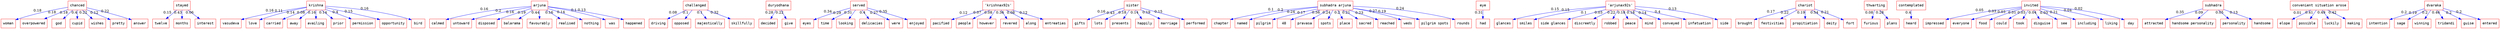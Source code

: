 strict digraph  {
	chanced	 [color=red,
		fontname=courier,
		shape=box];
	woman	 [color=red,
		fontname=courier,
		shape=box];
	chanced -> woman	 [color=blue,
		xlabel=0.18];
	overpowered	 [color=red,
		fontname=courier,
		shape=box];
	chanced -> overpowered	 [color=blue,
		xlabel=0.18];
	god	 [color=red,
		fontname=courier,
		shape=box];
	chanced -> god	 [color=blue,
		xlabel=0.18];
	cupid	 [color=red,
		fontname=courier,
		shape=box];
	chanced -> cupid	 [color=blue,
		xlabel=0.4];
	wishes	 [color=red,
		fontname=courier,
		shape=box];
	chanced -> wishes	 [color=blue,
		xlabel=0.22];
	pretty	 [color=red,
		fontname=courier,
		shape=box];
	chanced -> pretty	 [color=blue,
		xlabel=0.12];
	answer	 [color=red,
		fontname=courier,
		shape=box];
	chanced -> answer	 [color=blue,
		xlabel=0.22];
	stayed	 [color=red,
		fontname=courier,
		shape=box];
	twelve	 [color=red,
		fontname=courier,
		shape=box];
	stayed -> twelve	 [color=blue,
		xlabel=0.15];
	months	 [color=red,
		fontname=courier,
		shape=box];
	stayed -> months	 [color=blue,
		xlabel=0.43];
	interest	 [color=red,
		fontname=courier,
		shape=box];
	stayed -> interest	 [color=blue,
		xlabel=0.06];
	krishna	 [color=red,
		fontname=courier,
		shape=box];
	vasudeva	 [color=red,
		fontname=courier,
		shape=box];
	krishna -> vasudeva	 [color=blue,
		xlabel=0.16];
	love	 [color=red,
		fontname=courier,
		shape=box];
	krishna -> love	 [color=blue,
		xlabel=0.11];
	carried	 [color=red,
		fontname=courier,
		shape=box];
	krishna -> carried	 [color=blue,
		xlabel=0.14];
	away	 [color=red,
		fontname=courier,
		shape=box];
	krishna -> away	 [color=blue,
		xlabel=0.08];
	availing	 [color=red,
		fontname=courier,
		shape=box];
	krishna -> availing	 [color=blue,
		xlabel=0.16];
	prior	 [color=red,
		fontname=courier,
		shape=box];
	krishna -> prior	 [color=blue,
		xlabel=0.14];
	permission	 [color=red,
		fontname=courier,
		shape=box];
	krishna -> permission	 [color=blue,
		xlabel=0.4];
	opportunity	 [color=red,
		fontname=courier,
		shape=box];
	krishna -> opportunity	 [color=blue,
		xlabel=0.15];
	bird	 [color=red,
		fontname=courier,
		shape=box];
	krishna -> bird	 [color=blue,
		xlabel=0.16];
	arjuna	 [color=red,
		fontname=courier,
		shape=box];
	calmed	 [color=red,
		fontname=courier,
		shape=box];
	arjuna -> calmed	 [color=blue,
		xlabel=0.16];
	untoward	 [color=red,
		fontname=courier,
		shape=box];
	arjuna -> untoward	 [color=blue,
		xlabel=0.2];
	disposed	 [color=red,
		fontname=courier,
		shape=box];
	arjuna -> disposed	 [color=blue,
		xlabel=0.16];
	balarama	 [color=red,
		fontname=courier,
		shape=box];
	arjuna -> balarama	 [color=blue,
		xlabel=0.19];
	favourably	 [color=red,
		fontname=courier,
		shape=box];
	arjuna -> favourably	 [color=blue,
		xlabel=0.44];
	realised	 [color=red,
		fontname=courier,
		shape=box];
	arjuna -> realised	 [color=blue,
		xlabel=0.16];
	nothing	 [color=red,
		fontname=courier,
		shape=box];
	arjuna -> nothing	 [color=blue,
		xlabel=0.14];
	was	 [color=red,
		fontname=courier,
		shape=box];
	arjuna -> was	 [color=blue,
		xlabel=0.1];
	happened	 [color=red,
		fontname=courier,
		shape=box];
	arjuna -> happened	 [color=blue,
		xlabel=0.13];
	challenged	 [color=red,
		fontname=courier,
		shape=box];
	driving	 [color=red,
		fontname=courier,
		shape=box];
	challenged -> driving	 [color=blue,
		xlabel=0.08];
	opposed	 [color=red,
		fontname=courier,
		shape=box];
	challenged -> opposed	 [color=blue,
		xlabel=0.1];
	majestically	 [color=red,
		fontname=courier,
		shape=box];
	challenged -> majestically	 [color=blue,
		xlabel=0.1];
	skillfully	 [color=red,
		fontname=courier,
		shape=box];
	challenged -> skillfully	 [color=blue,
		xlabel=0.32];
	duryodhana	 [color=red,
		fontname=courier,
		shape=box];
	decided	 [color=red,
		fontname=courier,
		shape=box];
	duryodhana -> decided	 [color=blue,
		xlabel=0.28];
	give	 [color=red,
		fontname=courier,
		shape=box];
	duryodhana -> give	 [color=blue,
		xlabel=0.22];
	served	 [color=red,
		fontname=courier,
		shape=box];
	eyes	 [color=red,
		fontname=courier,
		shape=box];
	served -> eyes	 [color=blue,
		xlabel=0.34];
	time	 [color=red,
		fontname=courier,
		shape=box];
	served -> time	 [color=blue,
		xlabel=0.29];
	looking	 [color=red,
		fontname=courier,
		shape=box];
	served -> looking	 [color=blue,
		xlabel=0.31];
	delicacies	 [color=red,
		fontname=courier,
		shape=box];
	served -> delicacies	 [color=blue,
		xlabel=0.4];
	were	 [color=red,
		fontname=courier,
		shape=box];
	served -> were	 [color=blue,
		xlabel=0.27];
	enjoyed	 [color=red,
		fontname=courier,
		shape=box];
	served -> enjoyed	 [color=blue,
		xlabel=0.35];
	"'krishna\x92s'"	 [color=red,
		fontname=courier,
		shape=box];
	pacified	 [color=red,
		fontname=courier,
		shape=box];
	"'krishna\x92s'" -> pacified	 [color=blue,
		xlabel=0.12];
	people	 [color=red,
		fontname=courier,
		shape=box];
	"'krishna\x92s'" -> people	 [color=blue,
		xlabel=0.07];
	however	 [color=red,
		fontname=courier,
		shape=box];
	"'krishna\x92s'" -> however	 [color=blue,
		xlabel=0.08];
	revered	 [color=red,
		fontname=courier,
		shape=box];
	"'krishna\x92s'" -> revered	 [color=blue,
		xlabel=0.36];
	along	 [color=red,
		fontname=courier,
		shape=box];
	"'krishna\x92s'" -> along	 [color=blue,
		xlabel=0.08];
	entreaties	 [color=red,
		fontname=courier,
		shape=box];
	"'krishna\x92s'" -> entreaties	 [color=blue,
		xlabel=0.12];
	sister	 [color=red,
		fontname=courier,
		shape=box];
	gifts	 [color=red,
		fontname=courier,
		shape=box];
	sister -> gifts	 [color=blue,
		xlabel=0.16];
	lots	 [color=red,
		fontname=courier,
		shape=box];
	sister -> lots	 [color=blue,
		xlabel=0.43];
	presents	 [color=red,
		fontname=courier,
		shape=box];
	sister -> presents	 [color=blue,
		xlabel=0.18];
	happily	 [color=red,
		fontname=courier,
		shape=box];
	sister -> happily	 [color=blue,
		xlabel=0.14];
	marriage	 [color=red,
		fontname=courier,
		shape=box];
	sister -> marriage	 [color=blue,
		xlabel=0.19];
	performed	 [color=red,
		fontname=courier,
		shape=box];
	sister -> performed	 [color=blue,
		xlabel=0.15];
	"subhadra arjuna"	 [color=red,
		fontname=courier,
		shape=box];
	chapter	 [color=red,
		fontname=courier,
		shape=box];
	"subhadra arjuna" -> chapter	 [color=blue,
		xlabel=0.1];
	named	 [color=red,
		fontname=courier,
		shape=box];
	"subhadra arjuna" -> named	 [color=blue,
		xlabel=0.2];
	pilgrim	 [color=red,
		fontname=courier,
		shape=box];
	"subhadra arjuna" -> pilgrim	 [color=blue,
		xlabel=0.24];
	48	 [color=red,
		fontname=courier,
		shape=box];
	"subhadra arjuna" -> 48	 [color=blue,
		xlabel=0.17];
	pravasa	 [color=red,
		fontname=courier,
		shape=box];
	"subhadra arjuna" -> pravasa	 [color=blue,
		xlabel=0.56];
	spots	 [color=red,
		fontname=courier,
		shape=box];
	"subhadra arjuna" -> spots	 [color=blue,
		xlabel=0.24];
	place	 [color=red,
		fontname=courier,
		shape=box];
	"subhadra arjuna" -> place	 [color=blue,
		xlabel=0.2];
	sacred	 [color=red,
		fontname=courier,
		shape=box];
	"subhadra arjuna" -> sacred	 [color=blue,
		xlabel=0.21];
	reached	 [color=red,
		fontname=courier,
		shape=box];
	"subhadra arjuna" -> reached	 [color=blue,
		xlabel=0.23];
	weds	 [color=red,
		fontname=courier,
		shape=box];
	"subhadra arjuna" -> weds	 [color=blue,
		xlabel=0.27];
	"pilgrim spots"	 [color=red,
		fontname=courier,
		shape=box];
	"subhadra arjuna" -> "pilgrim spots"	 [color=blue,
		xlabel=0.19];
	rounds	 [color=red,
		fontname=courier,
		shape=box];
	"subhadra arjuna" -> rounds	 [color=blue,
		xlabel=0.24];
	eye	 [color=red,
		fontname=courier,
		shape=box];
	had	 [color=red,
		fontname=courier,
		shape=box];
	eye -> had	 [color=blue,
		xlabel=0.31];
	"'arjuna\x92s'"	 [color=red,
		fontname=courier,
		shape=box];
	glances	 [color=red,
		fontname=courier,
		shape=box];
	"'arjuna\x92s'" -> glances	 [color=blue,
		xlabel=0.15];
	smiles	 [color=red,
		fontname=courier,
		shape=box];
	"'arjuna\x92s'" -> smiles	 [color=blue,
		xlabel=0.15];
	"side glances"	 [color=red,
		fontname=courier,
		shape=box];
	"'arjuna\x92s'" -> "side glances"	 [color=blue,
		xlabel=0.1];
	discreetly	 [color=red,
		fontname=courier,
		shape=box];
	"'arjuna\x92s'" -> discreetly	 [color=blue,
		xlabel=0.03];
	robbed	 [color=red,
		fontname=courier,
		shape=box];
	"'arjuna\x92s'" -> robbed	 [color=blue,
		xlabel=0.22];
	peace	 [color=red,
		fontname=courier,
		shape=box];
	"'arjuna\x92s'" -> peace	 [color=blue,
		xlabel=0.18];
	mind	 [color=red,
		fontname=courier,
		shape=box];
	"'arjuna\x92s'" -> mind	 [color=blue,
		xlabel=0.18];
	conveyed	 [color=red,
		fontname=courier,
		shape=box];
	"'arjuna\x92s'" -> conveyed	 [color=blue,
		xlabel=0.14];
	infatuation	 [color=red,
		fontname=courier,
		shape=box];
	"'arjuna\x92s'" -> infatuation	 [color=blue,
		xlabel=0.4];
	side	 [color=red,
		fontname=courier,
		shape=box];
	"'arjuna\x92s'" -> side	 [color=blue,
		xlabel=0.13];
	chariot	 [color=red,
		fontname=courier,
		shape=box];
	brought	 [color=red,
		fontname=courier,
		shape=box];
	chariot -> brought	 [color=blue,
		xlabel=0.17];
	festivities	 [color=red,
		fontname=courier,
		shape=box];
	chariot -> festivities	 [color=blue,
		xlabel=0.22];
	propitiation	 [color=red,
		fontname=courier,
		shape=box];
	chariot -> propitiation	 [color=blue,
		xlabel=0.19];
	deity	 [color=red,
		fontname=courier,
		shape=box];
	chariot -> deity	 [color=blue,
		xlabel=0.54];
	fort	 [color=red,
		fontname=courier,
		shape=box];
	chariot -> fort	 [color=blue,
		xlabel=0.21];
	thwarting	 [color=red,
		fontname=courier,
		shape=box];
	furious	 [color=red,
		fontname=courier,
		shape=box];
	thwarting -> furious	 [color=blue,
		xlabel=0.08];
	plans	 [color=red,
		fontname=courier,
		shape=box];
	thwarting -> plans	 [color=blue,
		xlabel=0.28];
	contemplated	 [color=red,
		fontname=courier,
		shape=box];
	heard	 [color=red,
		fontname=courier,
		shape=box];
	contemplated -> heard	 [color=blue,
		xlabel=0.4];
	invited	 [color=red,
		fontname=courier,
		shape=box];
	impressed	 [color=red,
		fontname=courier,
		shape=box];
	invited -> impressed	 [color=blue,
		xlabel=0.05];
	everyone	 [color=red,
		fontname=courier,
		shape=box];
	invited -> everyone	 [color=blue,
		xlabel=0.03];
	food	 [color=red,
		fontname=courier,
		shape=box];
	invited -> food	 [color=blue,
		xlabel=0.03];
	could	 [color=red,
		fontname=courier,
		shape=box];
	invited -> could	 [color=blue,
		xlabel=0.01];
	took	 [color=red,
		fontname=courier,
		shape=box];
	invited -> took	 [color=blue,
		xlabel=0.03];
	disguise	 [color=red,
		fontname=courier,
		shape=box];
	invited -> disguise	 [color=blue,
		xlabel=0.04];
	see	 [color=red,
		fontname=courier,
		shape=box];
	invited -> see	 [color=blue,
		xlabel=0.03];
	including	 [color=red,
		fontname=courier,
		shape=box];
	invited -> including	 [color=blue,
		xlabel=0.21];
	liking	 [color=red,
		fontname=courier,
		shape=box];
	invited -> liking	 [color=blue,
		xlabel=0.04];
	day	 [color=red,
		fontname=courier,
		shape=box];
	invited -> day	 [color=blue,
		xlabel=0.02];
	subhadra	 [color=red,
		fontname=courier,
		shape=box];
	attracted	 [color=red,
		fontname=courier,
		shape=box];
	subhadra -> attracted	 [color=blue,
		xlabel=0.35];
	"handsome personality"	 [color=red,
		fontname=courier,
		shape=box];
	subhadra -> "handsome personality"	 [color=blue,
		xlabel=0.09];
	personality	 [color=red,
		fontname=courier,
		shape=box];
	subhadra -> personality	 [color=blue,
		xlabel=0.05];
	handsome	 [color=red,
		fontname=courier,
		shape=box];
	subhadra -> handsome	 [color=blue,
		xlabel=0.13];
	"convenient situation arose"	 [color=red,
		fontname=courier,
		shape=box];
	elope	 [color=red,
		fontname=courier,
		shape=box];
	"convenient situation arose" -> elope	 [color=blue,
		xlabel=0.01];
	possible	 [color=red,
		fontname=courier,
		shape=box];
	"convenient situation arose" -> possible	 [color=blue,
		xlabel=0.41];
	luckily	 [color=red,
		fontname=courier,
		shape=box];
	"convenient situation arose" -> luckily	 [color=blue,
		xlabel=0.49];
	making	 [color=red,
		fontname=courier,
		shape=box];
	"convenient situation arose" -> making	 [color=blue,
		xlabel=0.42];
	dvaraka	 [color=red,
		fontname=courier,
		shape=box];
	intention	 [color=red,
		fontname=courier,
		shape=box];
	dvaraka -> intention	 [color=blue,
		xlabel=0.2];
	sage	 [color=red,
		fontname=courier,
		shape=box];
	dvaraka -> sage	 [color=blue,
		xlabel=0.19];
	winning	 [color=red,
		fontname=courier,
		shape=box];
	dvaraka -> winning	 [color=blue,
		xlabel=0.2];
	tridandi	 [color=red,
		fontname=courier,
		shape=box];
	dvaraka -> tridandi	 [color=blue,
		xlabel=0.46];
	guise	 [color=red,
		fontname=courier,
		shape=box];
	dvaraka -> guise	 [color=blue,
		xlabel=0.2];
	entered	 [color=red,
		fontname=courier,
		shape=box];
	dvaraka -> entered	 [color=blue,
		xlabel=0.2];
}
